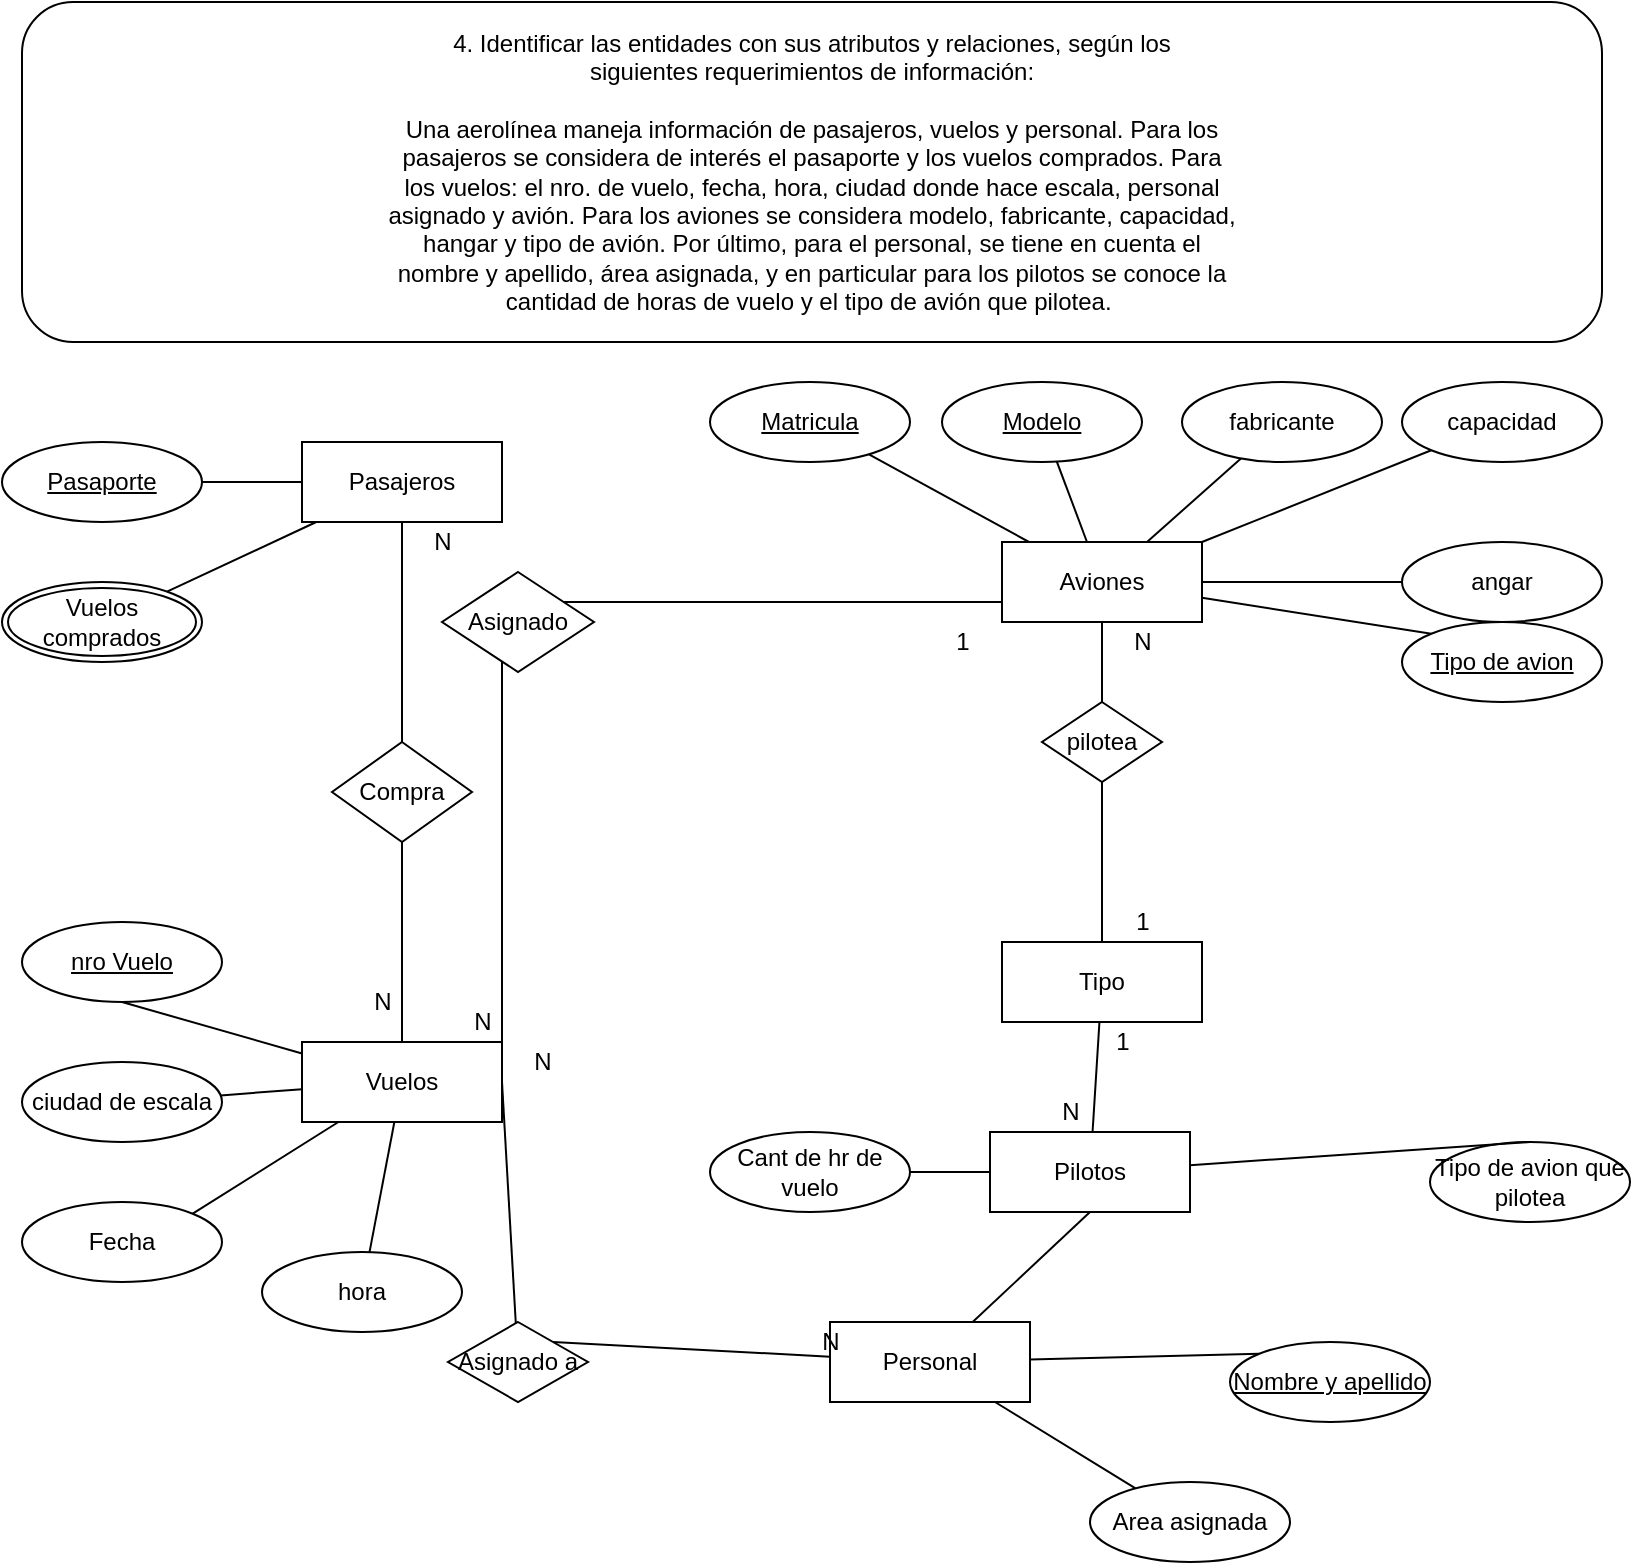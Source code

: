 <mxfile version="14.6.1" type="device"><diagram id="Xk7DzdtrhjJ0UvrCTl7C" name="Page-1"><mxGraphModel dx="920" dy="485" grid="1" gridSize="10" guides="1" tooltips="1" connect="1" arrows="1" fold="1" page="1" pageScale="1" pageWidth="827" pageHeight="1169" math="0" shadow="0"><root><mxCell id="0"/><mxCell id="1" parent="0"/><mxCell id="9uhYOHNVbxVZgx9E0CKQ-3" value="4. Identificar las entidades con sus atributos y relaciones, según los&lt;br/&gt;siguientes requerimientos de información:&lt;br/&gt;&lt;br&gt;Una aerolínea maneja información de pasajeros, vuelos y personal. Para los&lt;br/&gt;pasajeros se considera de interés el pasaporte y los vuelos comprados. Para&lt;br/&gt;los vuelos: el nro. de vuelo, fecha, hora, ciudad donde hace escala, personal&lt;br/&gt;asignado y avión. Para los aviones se considera modelo, fabricante, capacidad,&lt;br/&gt;hangar y tipo de avión. Por último, para el personal, se tiene en cuenta el&lt;br/&gt;nombre y apellido, área asignada, y en particular para los pilotos se conoce la&lt;br/&gt;cantidad de horas de vuelo y el tipo de avión que pilotea.&amp;nbsp;" style="rounded=1;whiteSpace=wrap;html=1;" vertex="1" parent="1"><mxGeometry x="20" y="20" width="790" height="170" as="geometry"/></mxCell><mxCell id="9uhYOHNVbxVZgx9E0CKQ-4" value="Pasajeros" style="whiteSpace=wrap;html=1;align=center;" vertex="1" parent="1"><mxGeometry x="160" y="240" width="100" height="40" as="geometry"/></mxCell><mxCell id="9uhYOHNVbxVZgx9E0CKQ-5" value="Vuelos" style="whiteSpace=wrap;html=1;align=center;" vertex="1" parent="1"><mxGeometry x="160" y="540" width="100" height="40" as="geometry"/></mxCell><mxCell id="9uhYOHNVbxVZgx9E0CKQ-6" value="Personal" style="whiteSpace=wrap;html=1;align=center;direction=west;" vertex="1" parent="1"><mxGeometry x="424" y="680" width="100" height="40" as="geometry"/></mxCell><mxCell id="9uhYOHNVbxVZgx9E0CKQ-7" value="nro Vuelo" style="ellipse;whiteSpace=wrap;html=1;align=center;fontStyle=4;" vertex="1" parent="1"><mxGeometry x="20" y="480" width="100" height="40" as="geometry"/></mxCell><mxCell id="9uhYOHNVbxVZgx9E0CKQ-8" value="Fecha" style="ellipse;whiteSpace=wrap;html=1;align=center;" vertex="1" parent="1"><mxGeometry x="20" y="620" width="100" height="40" as="geometry"/></mxCell><mxCell id="9uhYOHNVbxVZgx9E0CKQ-9" value="hora" style="ellipse;whiteSpace=wrap;html=1;align=center;" vertex="1" parent="1"><mxGeometry x="140" y="645" width="100" height="40" as="geometry"/></mxCell><mxCell id="9uhYOHNVbxVZgx9E0CKQ-10" value="ciudad de escala" style="ellipse;whiteSpace=wrap;html=1;align=center;" vertex="1" parent="1"><mxGeometry x="20" y="550" width="100" height="40" as="geometry"/></mxCell><mxCell id="9uhYOHNVbxVZgx9E0CKQ-11" value="Aviones" style="whiteSpace=wrap;html=1;align=center;" vertex="1" parent="1"><mxGeometry x="510" y="290" width="100" height="40" as="geometry"/></mxCell><mxCell id="9uhYOHNVbxVZgx9E0CKQ-13" value="fabricante" style="ellipse;whiteSpace=wrap;html=1;align=center;" vertex="1" parent="1"><mxGeometry x="600" y="210" width="100" height="40" as="geometry"/></mxCell><mxCell id="9uhYOHNVbxVZgx9E0CKQ-14" value="capacidad" style="ellipse;whiteSpace=wrap;html=1;align=center;" vertex="1" parent="1"><mxGeometry x="710" y="210" width="100" height="40" as="geometry"/></mxCell><mxCell id="9uhYOHNVbxVZgx9E0CKQ-15" value="angar" style="ellipse;whiteSpace=wrap;html=1;align=center;" vertex="1" parent="1"><mxGeometry x="710" y="290" width="100" height="40" as="geometry"/></mxCell><mxCell id="9uhYOHNVbxVZgx9E0CKQ-19" value="Nombre y apellido" style="ellipse;whiteSpace=wrap;html=1;align=center;fontStyle=4;" vertex="1" parent="1"><mxGeometry x="624" y="690" width="100" height="40" as="geometry"/></mxCell><mxCell id="9uhYOHNVbxVZgx9E0CKQ-20" value="Area asignada" style="ellipse;whiteSpace=wrap;html=1;align=center;" vertex="1" parent="1"><mxGeometry x="554" y="760" width="100" height="40" as="geometry"/></mxCell><mxCell id="9uhYOHNVbxVZgx9E0CKQ-22" value="Pilotos" style="whiteSpace=wrap;html=1;align=center;" vertex="1" parent="1"><mxGeometry x="504" y="585" width="100" height="40" as="geometry"/></mxCell><mxCell id="9uhYOHNVbxVZgx9E0CKQ-23" value="Cant de hr de vuelo" style="ellipse;whiteSpace=wrap;html=1;align=center;" vertex="1" parent="1"><mxGeometry x="364" y="585" width="100" height="40" as="geometry"/></mxCell><mxCell id="9uhYOHNVbxVZgx9E0CKQ-25" value="Tipo de avion que pilotea&lt;br&gt;" style="ellipse;whiteSpace=wrap;html=1;align=center;" vertex="1" parent="1"><mxGeometry x="724" y="590" width="100" height="40" as="geometry"/></mxCell><mxCell id="9uhYOHNVbxVZgx9E0CKQ-26" value="Modelo" style="ellipse;whiteSpace=wrap;html=1;align=center;fontStyle=4;" vertex="1" parent="1"><mxGeometry x="480" y="210" width="100" height="40" as="geometry"/></mxCell><mxCell id="9uhYOHNVbxVZgx9E0CKQ-27" value="Pasaporte" style="ellipse;whiteSpace=wrap;html=1;align=center;fontStyle=4;" vertex="1" parent="1"><mxGeometry x="10" y="240" width="100" height="40" as="geometry"/></mxCell><mxCell id="9uhYOHNVbxVZgx9E0CKQ-29" style="edgeStyle=orthogonalEdgeStyle;rounded=0;orthogonalLoop=1;jettySize=auto;html=1;exitX=0.5;exitY=1;exitDx=0;exitDy=0;" edge="1" parent="1"><mxGeometry relative="1" as="geometry"><mxPoint x="50" y="470" as="sourcePoint"/><mxPoint x="50" y="470" as="targetPoint"/></mxGeometry></mxCell><mxCell id="9uhYOHNVbxVZgx9E0CKQ-30" value="Vuelos comprados" style="ellipse;shape=doubleEllipse;margin=3;whiteSpace=wrap;html=1;align=center;" vertex="1" parent="1"><mxGeometry x="10" y="310" width="100" height="40" as="geometry"/></mxCell><mxCell id="9uhYOHNVbxVZgx9E0CKQ-31" value="" style="endArrow=none;html=1;rounded=0;" edge="1" parent="1" source="9uhYOHNVbxVZgx9E0CKQ-9" target="9uhYOHNVbxVZgx9E0CKQ-5"><mxGeometry relative="1" as="geometry"><mxPoint x="350" y="690" as="sourcePoint"/><mxPoint x="510" y="690" as="targetPoint"/></mxGeometry></mxCell><mxCell id="9uhYOHNVbxVZgx9E0CKQ-32" value="" style="endArrow=none;html=1;rounded=0;exitX=1;exitY=0;exitDx=0;exitDy=0;" edge="1" parent="1" source="9uhYOHNVbxVZgx9E0CKQ-8" target="9uhYOHNVbxVZgx9E0CKQ-5"><mxGeometry relative="1" as="geometry"><mxPoint x="195" y="610" as="sourcePoint"/><mxPoint x="510" y="690" as="targetPoint"/></mxGeometry></mxCell><mxCell id="9uhYOHNVbxVZgx9E0CKQ-33" value="" style="endArrow=none;html=1;rounded=0;exitX=0.5;exitY=1;exitDx=0;exitDy=0;" edge="1" parent="1" source="9uhYOHNVbxVZgx9E0CKQ-7" target="9uhYOHNVbxVZgx9E0CKQ-5"><mxGeometry relative="1" as="geometry"><mxPoint x="350" y="690" as="sourcePoint"/><mxPoint x="510" y="690" as="targetPoint"/></mxGeometry></mxCell><mxCell id="9uhYOHNVbxVZgx9E0CKQ-34" value="" style="endArrow=none;html=1;rounded=0;" edge="1" parent="1" source="9uhYOHNVbxVZgx9E0CKQ-10" target="9uhYOHNVbxVZgx9E0CKQ-5"><mxGeometry relative="1" as="geometry"><mxPoint x="80" y="570" as="sourcePoint"/><mxPoint x="230" y="580" as="targetPoint"/></mxGeometry></mxCell><mxCell id="9uhYOHNVbxVZgx9E0CKQ-35" value="" style="endArrow=none;html=1;rounded=0;" edge="1" parent="1" source="9uhYOHNVbxVZgx9E0CKQ-27" target="9uhYOHNVbxVZgx9E0CKQ-4"><mxGeometry relative="1" as="geometry"><mxPoint x="20" y="480" as="sourcePoint"/><mxPoint x="180" y="480" as="targetPoint"/></mxGeometry></mxCell><mxCell id="9uhYOHNVbxVZgx9E0CKQ-36" value="" style="endArrow=none;html=1;rounded=0;" edge="1" parent="1" source="9uhYOHNVbxVZgx9E0CKQ-30" target="9uhYOHNVbxVZgx9E0CKQ-4"><mxGeometry relative="1" as="geometry"><mxPoint x="350" y="440" as="sourcePoint"/><mxPoint x="510" y="440" as="targetPoint"/></mxGeometry></mxCell><mxCell id="9uhYOHNVbxVZgx9E0CKQ-37" value="" style="endArrow=none;html=1;rounded=0;" edge="1" parent="1" source="9uhYOHNVbxVZgx9E0CKQ-26" target="9uhYOHNVbxVZgx9E0CKQ-11"><mxGeometry relative="1" as="geometry"><mxPoint x="350" y="440" as="sourcePoint"/><mxPoint x="510" y="440" as="targetPoint"/></mxGeometry></mxCell><mxCell id="9uhYOHNVbxVZgx9E0CKQ-38" value="" style="endArrow=none;html=1;rounded=0;" edge="1" parent="1" source="9uhYOHNVbxVZgx9E0CKQ-13" target="9uhYOHNVbxVZgx9E0CKQ-11"><mxGeometry relative="1" as="geometry"><mxPoint x="547.37" y="259.782" as="sourcePoint"/><mxPoint x="562.5" y="300" as="targetPoint"/></mxGeometry></mxCell><mxCell id="9uhYOHNVbxVZgx9E0CKQ-39" value="" style="endArrow=none;html=1;rounded=0;" edge="1" parent="1" source="9uhYOHNVbxVZgx9E0CKQ-11" target="9uhYOHNVbxVZgx9E0CKQ-14"><mxGeometry relative="1" as="geometry"><mxPoint x="557.37" y="269.782" as="sourcePoint"/><mxPoint x="572.5" y="310" as="targetPoint"/></mxGeometry></mxCell><mxCell id="9uhYOHNVbxVZgx9E0CKQ-41" value="" style="endArrow=none;html=1;rounded=0;" edge="1" parent="1" source="9uhYOHNVbxVZgx9E0CKQ-11" target="9uhYOHNVbxVZgx9E0CKQ-15"><mxGeometry relative="1" as="geometry"><mxPoint x="567.37" y="279.782" as="sourcePoint"/><mxPoint x="582.5" y="320" as="targetPoint"/></mxGeometry></mxCell><mxCell id="9uhYOHNVbxVZgx9E0CKQ-42" value="" style="endArrow=none;html=1;rounded=0;entryX=0;entryY=0;entryDx=0;entryDy=0;" edge="1" parent="1" source="9uhYOHNVbxVZgx9E0CKQ-11" target="9uhYOHNVbxVZgx9E0CKQ-48"><mxGeometry relative="1" as="geometry"><mxPoint x="577.37" y="289.782" as="sourcePoint"/><mxPoint x="684.854" y="395.774" as="targetPoint"/></mxGeometry></mxCell><mxCell id="9uhYOHNVbxVZgx9E0CKQ-44" value="" style="endArrow=none;html=1;rounded=0;exitX=0;exitY=0;exitDx=0;exitDy=0;" edge="1" parent="1" source="9uhYOHNVbxVZgx9E0CKQ-19" target="9uhYOHNVbxVZgx9E0CKQ-6"><mxGeometry relative="1" as="geometry"><mxPoint x="651.37" y="609.782" as="sourcePoint"/><mxPoint x="666.5" y="650" as="targetPoint"/></mxGeometry></mxCell><mxCell id="9uhYOHNVbxVZgx9E0CKQ-45" value="" style="endArrow=none;html=1;rounded=0;" edge="1" parent="1" source="9uhYOHNVbxVZgx9E0CKQ-20" target="9uhYOHNVbxVZgx9E0CKQ-6"><mxGeometry relative="1" as="geometry"><mxPoint x="728.854" y="765.774" as="sourcePoint"/><mxPoint x="674" y="773.217" as="targetPoint"/></mxGeometry></mxCell><mxCell id="9uhYOHNVbxVZgx9E0CKQ-46" value="" style="endArrow=none;html=1;rounded=0;" edge="1" parent="1" source="9uhYOHNVbxVZgx9E0CKQ-22" target="9uhYOHNVbxVZgx9E0CKQ-23"><mxGeometry relative="1" as="geometry"><mxPoint x="608.854" y="433.274" as="sourcePoint"/><mxPoint x="554" y="440.717" as="targetPoint"/></mxGeometry></mxCell><mxCell id="9uhYOHNVbxVZgx9E0CKQ-47" value="" style="endArrow=none;html=1;rounded=0;entryX=0.5;entryY=0;entryDx=0;entryDy=0;" edge="1" parent="1" source="9uhYOHNVbxVZgx9E0CKQ-22" target="9uhYOHNVbxVZgx9E0CKQ-25"><mxGeometry relative="1" as="geometry"><mxPoint x="618.854" y="443.274" as="sourcePoint"/><mxPoint x="564" y="450.717" as="targetPoint"/></mxGeometry></mxCell><mxCell id="9uhYOHNVbxVZgx9E0CKQ-48" value="Tipo de avion" style="ellipse;whiteSpace=wrap;html=1;align=center;fontStyle=4;" vertex="1" parent="1"><mxGeometry x="710.004" y="330.004" width="100" height="40" as="geometry"/></mxCell><mxCell id="9uhYOHNVbxVZgx9E0CKQ-49" value="" style="endArrow=none;html=1;rounded=0;exitX=0.5;exitY=1;exitDx=0;exitDy=0;startArrow=none;" edge="1" parent="1" source="9uhYOHNVbxVZgx9E0CKQ-50" target="9uhYOHNVbxVZgx9E0CKQ-4"><mxGeometry relative="1" as="geometry"><mxPoint x="290" y="410" as="sourcePoint"/><mxPoint x="450" y="410" as="targetPoint"/></mxGeometry></mxCell><mxCell id="9uhYOHNVbxVZgx9E0CKQ-50" value="Compra" style="shape=rhombus;perimeter=rhombusPerimeter;whiteSpace=wrap;html=1;align=center;" vertex="1" parent="1"><mxGeometry x="175" y="390" width="70" height="50" as="geometry"/></mxCell><mxCell id="9uhYOHNVbxVZgx9E0CKQ-51" value="" style="endArrow=none;html=1;rounded=0;exitX=0.5;exitY=0;exitDx=0;exitDy=0;" edge="1" parent="1" source="9uhYOHNVbxVZgx9E0CKQ-5" target="9uhYOHNVbxVZgx9E0CKQ-50"><mxGeometry relative="1" as="geometry"><mxPoint x="210" y="670" as="sourcePoint"/><mxPoint x="210" y="790" as="targetPoint"/></mxGeometry></mxCell><mxCell id="9uhYOHNVbxVZgx9E0CKQ-54" value="N" style="text;html=1;align=center;verticalAlign=middle;resizable=0;points=[];autosize=1;strokeColor=none;" vertex="1" parent="1"><mxGeometry x="220" y="280" width="20" height="20" as="geometry"/></mxCell><mxCell id="9uhYOHNVbxVZgx9E0CKQ-55" value="N" style="text;html=1;align=center;verticalAlign=middle;resizable=0;points=[];autosize=1;strokeColor=none;" vertex="1" parent="1"><mxGeometry x="190" y="510" width="20" height="20" as="geometry"/></mxCell><mxCell id="9uhYOHNVbxVZgx9E0CKQ-56" value="Matricula" style="ellipse;whiteSpace=wrap;html=1;align=center;fontStyle=4;" vertex="1" parent="1"><mxGeometry x="364" y="210" width="100" height="40" as="geometry"/></mxCell><mxCell id="9uhYOHNVbxVZgx9E0CKQ-57" value="" style="endArrow=none;html=1;rounded=0;" edge="1" parent="1" source="9uhYOHNVbxVZgx9E0CKQ-11" target="9uhYOHNVbxVZgx9E0CKQ-56"><mxGeometry relative="1" as="geometry"><mxPoint x="300" y="420" as="sourcePoint"/><mxPoint x="460" y="420" as="targetPoint"/></mxGeometry></mxCell><mxCell id="9uhYOHNVbxVZgx9E0CKQ-58" value="" style="endArrow=none;html=1;rounded=0;entryX=0;entryY=0.75;entryDx=0;entryDy=0;exitX=1;exitY=0.25;exitDx=0;exitDy=0;" edge="1" parent="1" source="9uhYOHNVbxVZgx9E0CKQ-5" target="9uhYOHNVbxVZgx9E0CKQ-11"><mxGeometry relative="1" as="geometry"><mxPoint x="300" y="420" as="sourcePoint"/><mxPoint x="460" y="420" as="targetPoint"/><Array as="points"><mxPoint x="260" y="320"/></Array></mxGeometry></mxCell><mxCell id="9uhYOHNVbxVZgx9E0CKQ-59" value="Asignado" style="shape=rhombus;perimeter=rhombusPerimeter;whiteSpace=wrap;html=1;align=center;" vertex="1" parent="1"><mxGeometry x="230" y="305" width="76" height="50" as="geometry"/></mxCell><mxCell id="9uhYOHNVbxVZgx9E0CKQ-60" value="1" style="text;html=1;align=center;verticalAlign=middle;resizable=0;points=[];autosize=1;strokeColor=none;" vertex="1" parent="1"><mxGeometry x="480" y="330" width="20" height="20" as="geometry"/></mxCell><mxCell id="9uhYOHNVbxVZgx9E0CKQ-61" value="N" style="text;html=1;align=center;verticalAlign=middle;resizable=0;points=[];autosize=1;strokeColor=none;" vertex="1" parent="1"><mxGeometry x="240" y="520" width="20" height="20" as="geometry"/></mxCell><mxCell id="9uhYOHNVbxVZgx9E0CKQ-63" value="" style="endArrow=none;html=1;rounded=0;exitX=1;exitY=0;exitDx=0;exitDy=0;startArrow=none;" edge="1" parent="1" source="9uhYOHNVbxVZgx9E0CKQ-64" target="9uhYOHNVbxVZgx9E0CKQ-6"><mxGeometry relative="1" as="geometry"><mxPoint x="300" y="605" as="sourcePoint"/><mxPoint x="460" y="605" as="targetPoint"/></mxGeometry></mxCell><mxCell id="9uhYOHNVbxVZgx9E0CKQ-64" value="Asignado a" style="shape=rhombus;perimeter=rhombusPerimeter;whiteSpace=wrap;html=1;align=center;" vertex="1" parent="1"><mxGeometry x="233" y="680" width="70" height="40" as="geometry"/></mxCell><mxCell id="9uhYOHNVbxVZgx9E0CKQ-65" value="" style="endArrow=none;html=1;rounded=0;exitX=1;exitY=0.5;exitDx=0;exitDy=0;" edge="1" parent="1" source="9uhYOHNVbxVZgx9E0CKQ-5" target="9uhYOHNVbxVZgx9E0CKQ-64"><mxGeometry relative="1" as="geometry"><mxPoint x="260" y="560" as="sourcePoint"/><mxPoint x="417.5" y="420" as="targetPoint"/></mxGeometry></mxCell><mxCell id="9uhYOHNVbxVZgx9E0CKQ-66" value="" style="endArrow=none;html=1;rounded=0;exitX=0.5;exitY=1;exitDx=0;exitDy=0;" edge="1" parent="1" source="9uhYOHNVbxVZgx9E0CKQ-22" target="9uhYOHNVbxVZgx9E0CKQ-6"><mxGeometry relative="1" as="geometry"><mxPoint x="620" y="510" as="sourcePoint"/><mxPoint x="460" y="470" as="targetPoint"/></mxGeometry></mxCell><mxCell id="9uhYOHNVbxVZgx9E0CKQ-67" value="N" style="text;html=1;align=center;verticalAlign=middle;resizable=0;points=[];autosize=1;strokeColor=none;" vertex="1" parent="1"><mxGeometry x="270" y="540" width="20" height="20" as="geometry"/></mxCell><mxCell id="9uhYOHNVbxVZgx9E0CKQ-68" value="N" style="text;html=1;align=center;verticalAlign=middle;resizable=0;points=[];autosize=1;strokeColor=none;" vertex="1" parent="1"><mxGeometry x="414" y="680" width="20" height="20" as="geometry"/></mxCell><mxCell id="9uhYOHNVbxVZgx9E0CKQ-69" value="" style="endArrow=none;html=1;rounded=0;startArrow=none;" edge="1" parent="1" source="9uhYOHNVbxVZgx9E0CKQ-74" target="9uhYOHNVbxVZgx9E0CKQ-22"><mxGeometry relative="1" as="geometry"><mxPoint x="300" y="450" as="sourcePoint"/><mxPoint x="460" y="450" as="targetPoint"/></mxGeometry></mxCell><mxCell id="9uhYOHNVbxVZgx9E0CKQ-70" value="pilotea" style="shape=rhombus;perimeter=rhombusPerimeter;whiteSpace=wrap;html=1;align=center;" vertex="1" parent="1"><mxGeometry x="530" y="370" width="60" height="40" as="geometry"/></mxCell><mxCell id="9uhYOHNVbxVZgx9E0CKQ-71" value="" style="endArrow=none;html=1;rounded=0;" edge="1" parent="1" source="9uhYOHNVbxVZgx9E0CKQ-11" target="9uhYOHNVbxVZgx9E0CKQ-70"><mxGeometry relative="1" as="geometry"><mxPoint x="561.311" y="330" as="sourcePoint"/><mxPoint x="568.689" y="442.5" as="targetPoint"/></mxGeometry></mxCell><mxCell id="9uhYOHNVbxVZgx9E0CKQ-73" value="N" style="text;html=1;align=center;verticalAlign=middle;resizable=0;points=[];autosize=1;strokeColor=none;" vertex="1" parent="1"><mxGeometry x="570" y="330" width="20" height="20" as="geometry"/></mxCell><mxCell id="9uhYOHNVbxVZgx9E0CKQ-74" value="Tipo" style="whiteSpace=wrap;html=1;align=center;" vertex="1" parent="1"><mxGeometry x="510" y="490" width="100" height="40" as="geometry"/></mxCell><mxCell id="9uhYOHNVbxVZgx9E0CKQ-75" value="" style="endArrow=none;html=1;rounded=0;startArrow=none;" edge="1" parent="1" source="9uhYOHNVbxVZgx9E0CKQ-70" target="9uhYOHNVbxVZgx9E0CKQ-74"><mxGeometry relative="1" as="geometry"><mxPoint x="553.566" y="405.711" as="sourcePoint"/><mxPoint x="482.19" y="580" as="targetPoint"/></mxGeometry></mxCell><mxCell id="9uhYOHNVbxVZgx9E0CKQ-76" value="1" style="text;html=1;align=center;verticalAlign=middle;resizable=0;points=[];autosize=1;strokeColor=none;" vertex="1" parent="1"><mxGeometry x="560" y="530" width="20" height="20" as="geometry"/></mxCell><mxCell id="9uhYOHNVbxVZgx9E0CKQ-77" value="N" style="text;html=1;align=center;verticalAlign=middle;resizable=0;points=[];autosize=1;strokeColor=none;" vertex="1" parent="1"><mxGeometry x="534" y="565" width="20" height="20" as="geometry"/></mxCell><mxCell id="9uhYOHNVbxVZgx9E0CKQ-78" value="1" style="text;html=1;align=center;verticalAlign=middle;resizable=0;points=[];autosize=1;strokeColor=none;" vertex="1" parent="1"><mxGeometry x="570" y="470" width="20" height="20" as="geometry"/></mxCell></root></mxGraphModel></diagram></mxfile>